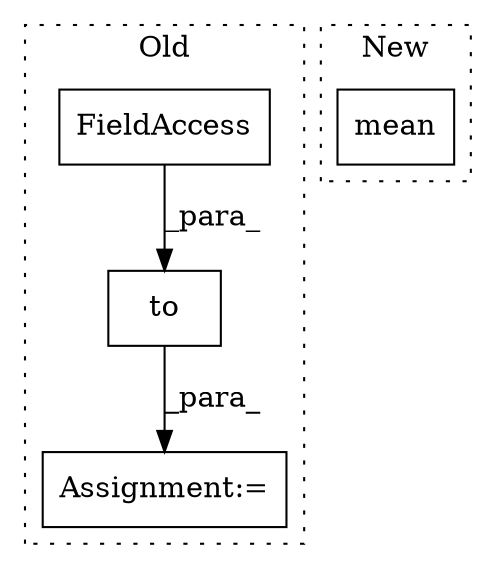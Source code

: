 digraph G {
subgraph cluster0 {
1 [label="to" a="32" s="3290,3303" l="3,1" shape="box"];
3 [label="FieldAccess" a="22" s="3293" l="10" shape="box"];
4 [label="Assignment:=" a="7" s="3278" l="1" shape="box"];
label = "Old";
style="dotted";
}
subgraph cluster1 {
2 [label="mean" a="32" s="3020" l="6" shape="box"];
label = "New";
style="dotted";
}
1 -> 4 [label="_para_"];
3 -> 1 [label="_para_"];
}